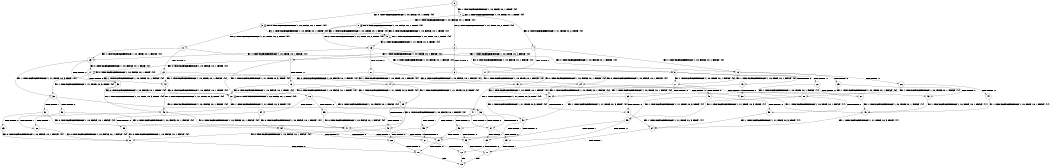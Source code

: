 digraph BCG {
size = "7, 10.5";
center = TRUE;
node [shape = circle];
0 [peripheries = 2];
0 -> 1 [label = "EX !1 !ATOMIC_EXCH_BRANCH (1, +0, TRUE, +0, 1, TRUE) !{0}"];
0 -> 2 [label = "EX !2 !ATOMIC_EXCH_BRANCH (1, +1, TRUE, +0, 2, TRUE) !{0}"];
0 -> 3 [label = "EX !0 !ATOMIC_EXCH_BRANCH (1, +0, FALSE, +0, 1, TRUE) !{0}"];
1 -> 4 [label = "EX !2 !ATOMIC_EXCH_BRANCH (1, +1, TRUE, +0, 2, TRUE) !{0}"];
1 -> 5 [label = "EX !0 !ATOMIC_EXCH_BRANCH (1, +0, FALSE, +0, 1, TRUE) !{0}"];
1 -> 1 [label = "EX !1 !ATOMIC_EXCH_BRANCH (1, +0, TRUE, +0, 1, TRUE) !{0}"];
2 -> 6 [label = "TERMINATE !2"];
2 -> 7 [label = "EX !1 !ATOMIC_EXCH_BRANCH (1, +0, TRUE, +0, 1, FALSE) !{0}"];
2 -> 8 [label = "EX !0 !ATOMIC_EXCH_BRANCH (1, +0, FALSE, +0, 1, FALSE) !{0}"];
3 -> 9 [label = "EX !1 !ATOMIC_EXCH_BRANCH (1, +0, TRUE, +0, 1, TRUE) !{0}"];
3 -> 10 [label = "EX !2 !ATOMIC_EXCH_BRANCH (1, +1, TRUE, +0, 2, TRUE) !{0}"];
3 -> 3 [label = "EX !0 !ATOMIC_EXCH_BRANCH (1, +0, FALSE, +0, 1, TRUE) !{0}"];
4 -> 11 [label = "TERMINATE !2"];
4 -> 12 [label = "EX !0 !ATOMIC_EXCH_BRANCH (1, +0, FALSE, +0, 1, FALSE) !{0}"];
4 -> 7 [label = "EX !1 !ATOMIC_EXCH_BRANCH (1, +0, TRUE, +0, 1, FALSE) !{0}"];
5 -> 13 [label = "EX !2 !ATOMIC_EXCH_BRANCH (1, +1, TRUE, +0, 2, TRUE) !{0}"];
5 -> 9 [label = "EX !1 !ATOMIC_EXCH_BRANCH (1, +0, TRUE, +0, 1, TRUE) !{0}"];
5 -> 5 [label = "EX !0 !ATOMIC_EXCH_BRANCH (1, +0, FALSE, +0, 1, TRUE) !{0}"];
6 -> 14 [label = "EX !1 !ATOMIC_EXCH_BRANCH (1, +0, TRUE, +0, 1, FALSE) !{0}"];
6 -> 15 [label = "EX !0 !ATOMIC_EXCH_BRANCH (1, +0, FALSE, +0, 1, FALSE) !{0}"];
7 -> 16 [label = "TERMINATE !2"];
7 -> 17 [label = "EX !0 !ATOMIC_EXCH_BRANCH (1, +0, FALSE, +0, 1, TRUE) !{0}"];
7 -> 18 [label = "EX !1 !ATOMIC_EXCH_BRANCH (1, +1, TRUE, +0, 3, TRUE) !{0}"];
8 -> 19 [label = "TERMINATE !2"];
8 -> 20 [label = "TERMINATE !0"];
8 -> 21 [label = "EX !1 !ATOMIC_EXCH_BRANCH (1, +0, TRUE, +0, 1, FALSE) !{0}"];
9 -> 13 [label = "EX !2 !ATOMIC_EXCH_BRANCH (1, +1, TRUE, +0, 2, TRUE) !{0}"];
9 -> 9 [label = "EX !1 !ATOMIC_EXCH_BRANCH (1, +0, TRUE, +0, 1, TRUE) !{0}"];
9 -> 5 [label = "EX !0 !ATOMIC_EXCH_BRANCH (1, +0, FALSE, +0, 1, TRUE) !{0}"];
10 -> 22 [label = "TERMINATE !2"];
10 -> 23 [label = "EX !1 !ATOMIC_EXCH_BRANCH (1, +0, TRUE, +0, 1, FALSE) !{0}"];
10 -> 8 [label = "EX !0 !ATOMIC_EXCH_BRANCH (1, +0, FALSE, +0, 1, FALSE) !{0}"];
11 -> 24 [label = "EX !0 !ATOMIC_EXCH_BRANCH (1, +0, FALSE, +0, 1, FALSE) !{0}"];
11 -> 14 [label = "EX !1 !ATOMIC_EXCH_BRANCH (1, +0, TRUE, +0, 1, FALSE) !{0}"];
12 -> 25 [label = "TERMINATE !2"];
12 -> 26 [label = "TERMINATE !0"];
12 -> 21 [label = "EX !1 !ATOMIC_EXCH_BRANCH (1, +0, TRUE, +0, 1, FALSE) !{0}"];
13 -> 27 [label = "TERMINATE !2"];
13 -> 23 [label = "EX !1 !ATOMIC_EXCH_BRANCH (1, +0, TRUE, +0, 1, FALSE) !{0}"];
13 -> 12 [label = "EX !0 !ATOMIC_EXCH_BRANCH (1, +0, FALSE, +0, 1, FALSE) !{0}"];
14 -> 28 [label = "EX !0 !ATOMIC_EXCH_BRANCH (1, +0, FALSE, +0, 1, TRUE) !{0}"];
14 -> 29 [label = "EX !1 !ATOMIC_EXCH_BRANCH (1, +1, TRUE, +0, 3, TRUE) !{0}"];
15 -> 30 [label = "TERMINATE !0"];
15 -> 31 [label = "EX !1 !ATOMIC_EXCH_BRANCH (1, +0, TRUE, +0, 1, FALSE) !{0}"];
16 -> 28 [label = "EX !0 !ATOMIC_EXCH_BRANCH (1, +0, FALSE, +0, 1, TRUE) !{0}"];
16 -> 29 [label = "EX !1 !ATOMIC_EXCH_BRANCH (1, +1, TRUE, +0, 3, TRUE) !{0}"];
17 -> 32 [label = "TERMINATE !2"];
17 -> 33 [label = "EX !1 !ATOMIC_EXCH_BRANCH (1, +1, TRUE, +0, 3, TRUE) !{0}"];
17 -> 17 [label = "EX !0 !ATOMIC_EXCH_BRANCH (1, +0, FALSE, +0, 1, TRUE) !{0}"];
18 -> 34 [label = "TERMINATE !1"];
18 -> 35 [label = "TERMINATE !2"];
18 -> 36 [label = "EX !0 !ATOMIC_EXCH_BRANCH (1, +0, FALSE, +0, 1, FALSE) !{0}"];
19 -> 30 [label = "TERMINATE !0"];
19 -> 31 [label = "EX !1 !ATOMIC_EXCH_BRANCH (1, +0, TRUE, +0, 1, FALSE) !{0}"];
20 -> 37 [label = "TERMINATE !2"];
20 -> 38 [label = "EX !1 !ATOMIC_EXCH_BRANCH (1, +0, TRUE, +0, 1, FALSE) !{1}"];
21 -> 39 [label = "TERMINATE !2"];
21 -> 40 [label = "TERMINATE !0"];
21 -> 41 [label = "EX !1 !ATOMIC_EXCH_BRANCH (1, +1, TRUE, +0, 3, TRUE) !{0}"];
22 -> 42 [label = "EX !1 !ATOMIC_EXCH_BRANCH (1, +0, TRUE, +0, 1, FALSE) !{0}"];
22 -> 15 [label = "EX !0 !ATOMIC_EXCH_BRANCH (1, +0, FALSE, +0, 1, FALSE) !{0}"];
23 -> 32 [label = "TERMINATE !2"];
23 -> 33 [label = "EX !1 !ATOMIC_EXCH_BRANCH (1, +1, TRUE, +0, 3, TRUE) !{0}"];
23 -> 17 [label = "EX !0 !ATOMIC_EXCH_BRANCH (1, +0, FALSE, +0, 1, TRUE) !{0}"];
24 -> 43 [label = "TERMINATE !0"];
24 -> 31 [label = "EX !1 !ATOMIC_EXCH_BRANCH (1, +0, TRUE, +0, 1, FALSE) !{0}"];
25 -> 43 [label = "TERMINATE !0"];
25 -> 31 [label = "EX !1 !ATOMIC_EXCH_BRANCH (1, +0, TRUE, +0, 1, FALSE) !{0}"];
26 -> 44 [label = "TERMINATE !2"];
26 -> 38 [label = "EX !1 !ATOMIC_EXCH_BRANCH (1, +0, TRUE, +0, 1, FALSE) !{1}"];
27 -> 42 [label = "EX !1 !ATOMIC_EXCH_BRANCH (1, +0, TRUE, +0, 1, FALSE) !{0}"];
27 -> 24 [label = "EX !0 !ATOMIC_EXCH_BRANCH (1, +0, FALSE, +0, 1, FALSE) !{0}"];
28 -> 45 [label = "EX !1 !ATOMIC_EXCH_BRANCH (1, +1, TRUE, +0, 3, TRUE) !{0}"];
28 -> 28 [label = "EX !0 !ATOMIC_EXCH_BRANCH (1, +0, FALSE, +0, 1, TRUE) !{0}"];
29 -> 46 [label = "TERMINATE !1"];
29 -> 47 [label = "EX !0 !ATOMIC_EXCH_BRANCH (1, +0, FALSE, +0, 1, FALSE) !{0}"];
30 -> 48 [label = "EX !1 !ATOMIC_EXCH_BRANCH (1, +0, TRUE, +0, 1, FALSE) !{1}"];
31 -> 49 [label = "TERMINATE !0"];
31 -> 50 [label = "EX !1 !ATOMIC_EXCH_BRANCH (1, +1, TRUE, +0, 3, TRUE) !{0}"];
32 -> 45 [label = "EX !1 !ATOMIC_EXCH_BRANCH (1, +1, TRUE, +0, 3, TRUE) !{0}"];
32 -> 28 [label = "EX !0 !ATOMIC_EXCH_BRANCH (1, +0, FALSE, +0, 1, TRUE) !{0}"];
33 -> 51 [label = "TERMINATE !1"];
33 -> 52 [label = "TERMINATE !2"];
33 -> 36 [label = "EX !0 !ATOMIC_EXCH_BRANCH (1, +0, FALSE, +0, 1, FALSE) !{0}"];
34 -> 53 [label = "TERMINATE !2"];
34 -> 54 [label = "EX !0 !ATOMIC_EXCH_BRANCH (1, +0, FALSE, +0, 1, FALSE) !{0}"];
35 -> 46 [label = "TERMINATE !1"];
35 -> 47 [label = "EX !0 !ATOMIC_EXCH_BRANCH (1, +0, FALSE, +0, 1, FALSE) !{0}"];
36 -> 55 [label = "TERMINATE !1"];
36 -> 56 [label = "TERMINATE !2"];
36 -> 57 [label = "TERMINATE !0"];
37 -> 48 [label = "EX !1 !ATOMIC_EXCH_BRANCH (1, +0, TRUE, +0, 1, FALSE) !{1}"];
38 -> 58 [label = "TERMINATE !2"];
38 -> 59 [label = "EX !1 !ATOMIC_EXCH_BRANCH (1, +1, TRUE, +0, 3, TRUE) !{1}"];
39 -> 49 [label = "TERMINATE !0"];
39 -> 50 [label = "EX !1 !ATOMIC_EXCH_BRANCH (1, +1, TRUE, +0, 3, TRUE) !{0}"];
40 -> 58 [label = "TERMINATE !2"];
40 -> 59 [label = "EX !1 !ATOMIC_EXCH_BRANCH (1, +1, TRUE, +0, 3, TRUE) !{1}"];
41 -> 55 [label = "TERMINATE !1"];
41 -> 56 [label = "TERMINATE !2"];
41 -> 57 [label = "TERMINATE !0"];
42 -> 45 [label = "EX !1 !ATOMIC_EXCH_BRANCH (1, +1, TRUE, +0, 3, TRUE) !{0}"];
42 -> 28 [label = "EX !0 !ATOMIC_EXCH_BRANCH (1, +0, FALSE, +0, 1, TRUE) !{0}"];
43 -> 48 [label = "EX !1 !ATOMIC_EXCH_BRANCH (1, +0, TRUE, +0, 1, FALSE) !{1}"];
44 -> 48 [label = "EX !1 !ATOMIC_EXCH_BRANCH (1, +0, TRUE, +0, 1, FALSE) !{1}"];
45 -> 60 [label = "TERMINATE !1"];
45 -> 47 [label = "EX !0 !ATOMIC_EXCH_BRANCH (1, +0, FALSE, +0, 1, FALSE) !{0}"];
46 -> 61 [label = "EX !0 !ATOMIC_EXCH_BRANCH (1, +0, FALSE, +0, 1, FALSE) !{0}"];
47 -> 62 [label = "TERMINATE !1"];
47 -> 63 [label = "TERMINATE !0"];
48 -> 64 [label = "EX !1 !ATOMIC_EXCH_BRANCH (1, +1, TRUE, +0, 3, TRUE) !{1}"];
49 -> 64 [label = "EX !1 !ATOMIC_EXCH_BRANCH (1, +1, TRUE, +0, 3, TRUE) !{1}"];
50 -> 62 [label = "TERMINATE !1"];
50 -> 63 [label = "TERMINATE !0"];
51 -> 65 [label = "TERMINATE !2"];
51 -> 54 [label = "EX !0 !ATOMIC_EXCH_BRANCH (1, +0, FALSE, +0, 1, FALSE) !{0}"];
52 -> 60 [label = "TERMINATE !1"];
52 -> 47 [label = "EX !0 !ATOMIC_EXCH_BRANCH (1, +0, FALSE, +0, 1, FALSE) !{0}"];
53 -> 61 [label = "EX !0 !ATOMIC_EXCH_BRANCH (1, +0, FALSE, +0, 1, FALSE) !{0}"];
54 -> 66 [label = "TERMINATE !2"];
54 -> 67 [label = "TERMINATE !0"];
55 -> 66 [label = "TERMINATE !2"];
55 -> 67 [label = "TERMINATE !0"];
56 -> 62 [label = "TERMINATE !1"];
56 -> 63 [label = "TERMINATE !0"];
57 -> 68 [label = "TERMINATE !1"];
57 -> 69 [label = "TERMINATE !2"];
58 -> 64 [label = "EX !1 !ATOMIC_EXCH_BRANCH (1, +1, TRUE, +0, 3, TRUE) !{1}"];
59 -> 68 [label = "TERMINATE !1"];
59 -> 69 [label = "TERMINATE !2"];
60 -> 61 [label = "EX !0 !ATOMIC_EXCH_BRANCH (1, +0, FALSE, +0, 1, FALSE) !{0}"];
61 -> 70 [label = "TERMINATE !0"];
62 -> 70 [label = "TERMINATE !0"];
63 -> 71 [label = "TERMINATE !1"];
64 -> 71 [label = "TERMINATE !1"];
65 -> 61 [label = "EX !0 !ATOMIC_EXCH_BRANCH (1, +0, FALSE, +0, 1, FALSE) !{0}"];
66 -> 70 [label = "TERMINATE !0"];
67 -> 72 [label = "TERMINATE !2"];
68 -> 72 [label = "TERMINATE !2"];
69 -> 71 [label = "TERMINATE !1"];
70 -> 73 [label = "exit"];
71 -> 73 [label = "exit"];
72 -> 73 [label = "exit"];
}

